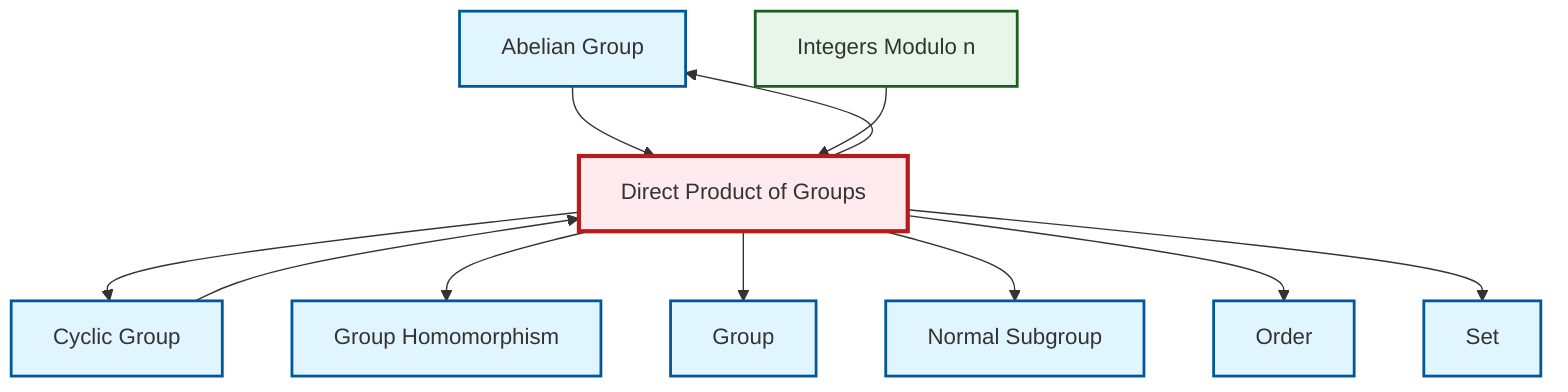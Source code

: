 graph TD
    classDef definition fill:#e1f5fe,stroke:#01579b,stroke-width:2px
    classDef theorem fill:#f3e5f5,stroke:#4a148c,stroke-width:2px
    classDef axiom fill:#fff3e0,stroke:#e65100,stroke-width:2px
    classDef example fill:#e8f5e9,stroke:#1b5e20,stroke-width:2px
    classDef current fill:#ffebee,stroke:#b71c1c,stroke-width:3px
    def-abelian-group["Abelian Group"]:::definition
    def-cyclic-group["Cyclic Group"]:::definition
    def-group["Group"]:::definition
    def-order["Order"]:::definition
    def-direct-product["Direct Product of Groups"]:::definition
    def-normal-subgroup["Normal Subgroup"]:::definition
    def-homomorphism["Group Homomorphism"]:::definition
    def-set["Set"]:::definition
    ex-quotient-integers-mod-n["Integers Modulo n"]:::example
    def-direct-product --> def-cyclic-group
    def-direct-product --> def-abelian-group
    def-direct-product --> def-homomorphism
    def-abelian-group --> def-direct-product
    def-direct-product --> def-group
    def-cyclic-group --> def-direct-product
    def-direct-product --> def-normal-subgroup
    def-direct-product --> def-order
    ex-quotient-integers-mod-n --> def-direct-product
    def-direct-product --> def-set
    class def-direct-product current
